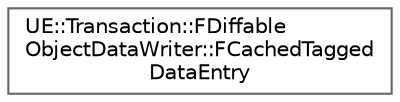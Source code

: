 digraph "Graphical Class Hierarchy"
{
 // INTERACTIVE_SVG=YES
 // LATEX_PDF_SIZE
  bgcolor="transparent";
  edge [fontname=Helvetica,fontsize=10,labelfontname=Helvetica,labelfontsize=10];
  node [fontname=Helvetica,fontsize=10,shape=box,height=0.2,width=0.4];
  rankdir="LR";
  Node0 [id="Node000000",label="UE::Transaction::FDiffable\lObjectDataWriter::FCachedTagged\lDataEntry",height=0.2,width=0.4,color="grey40", fillcolor="white", style="filled",URL="$d0/d39/structUE_1_1Transaction_1_1FDiffableObjectDataWriter_1_1FCachedTaggedDataEntry.html",tooltip=" "];
}
